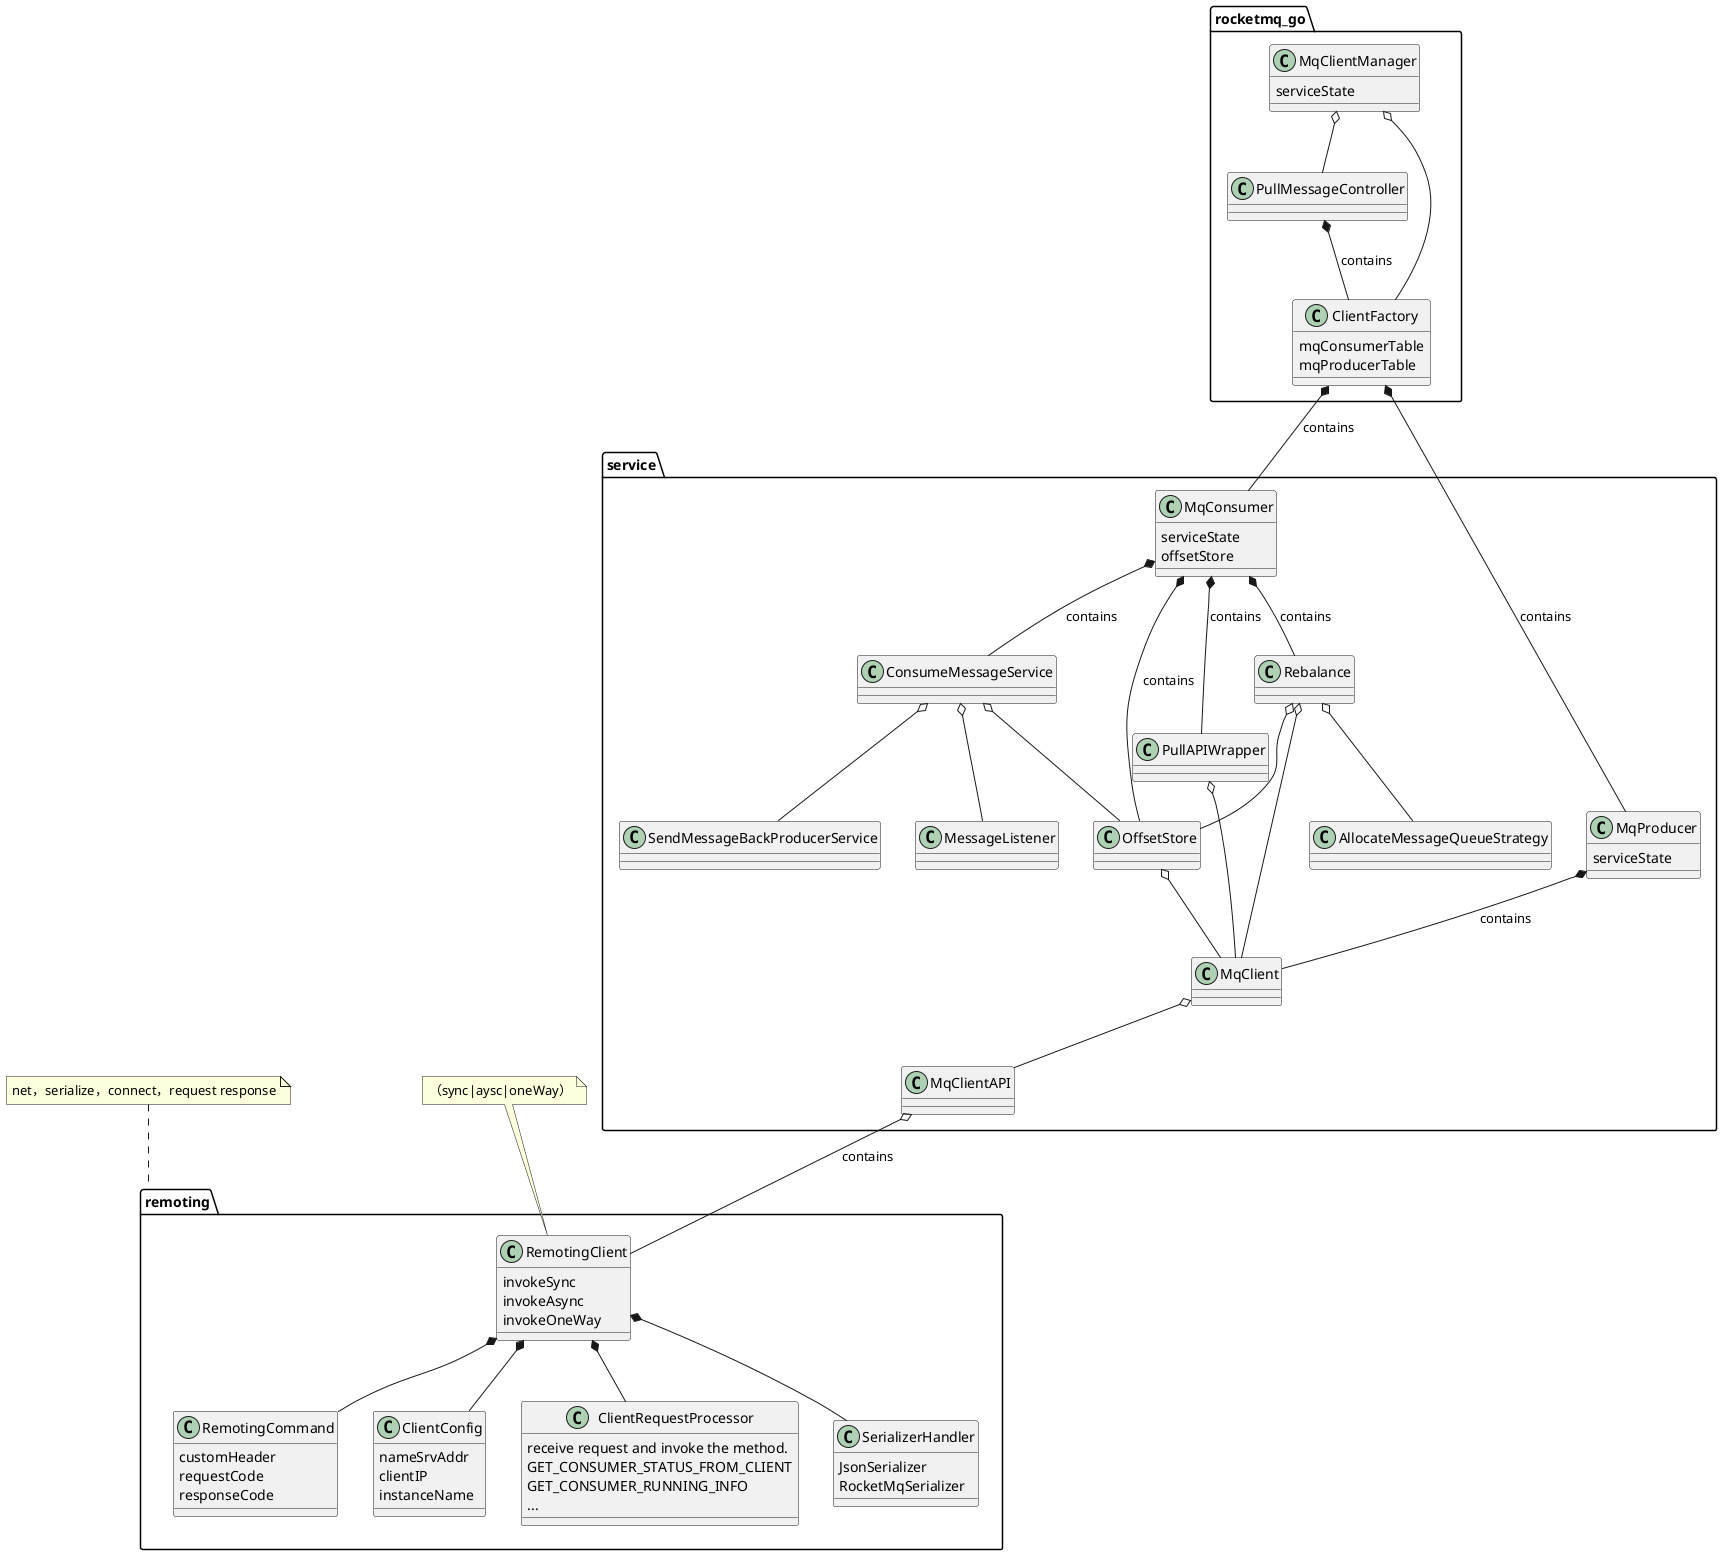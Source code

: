 @startuml


class rocketmq_go.MqClientManager{
serviceState
}
class rocketmq_go.PullMessageController{

}
class service.AllocateMessageQueueStrategy{
}
class rocketmq_go.ClientFactory{
mqConsumerTable
mqProducerTable
}
class service.MqConsumer{
serviceState
offsetStore
}
class service.MqProducer{
serviceState
 }
 class service.MqClient{

 }
 class service.MessageListener{
 }
  class remoting.RemotingClient{
   invokeSync
   invokeAsync
   invokeOneWay
  }
 class remoting.RemotingCommand{
  customHeader
  requestCode
  responseCode
 }
  class remoting.ClientConfig{
   nameSrvAddr
   clientIP
   instanceName
  }
  class remoting.ClientRequestProcessor{
     receive request and invoke the method.
     GET_CONSUMER_STATUS_FROM_CLIENT
     GET_CONSUMER_RUNNING_INFO
     ...
    }
    class remoting.SerializerHandler{
       JsonSerializer
       RocketMqSerializer
    }


namespace service{


rocketmq_go.PullMessageController *-- rocketmq_go.ClientFactory:contains
rocketmq_go.ClientFactory *-- MqProducer:contains
rocketmq_go.ClientFactory *-- MqConsumer:contains
MqProducer *-- service.MqClient :contains
MqConsumer *-- service.PullAPIWrapper : contains
MqConsumer *-- service.OffsetStore : contains
MqConsumer *-- service.Rebalance : contains
MqConsumer *-- service.ConsumeMessageService : contains

}

namespace service{
    MqClientAPI o-- remoting.RemotingClient:contains
    OffsetStore o-- MqClient
    PullAPIWrapper o-- MqClient
    MqClient o-- MqClientAPI
    Rebalance o-- MqClient
    Rebalance o-- OffsetStore
    Rebalance o-- AllocateMessageQueueStrategy
    ConsumeMessageService o-- SendMessageBackProducerService
    ConsumeMessageService o-- OffsetStore
    ConsumeMessageService o-- MessageListener
}

namespace remoting {
  RemotingClient  *-- RemotingCommand
  RemotingClient *-- ClientConfig
    RemotingClient  *-- ClientRequestProcessor
    RemotingClient *-- SerializerHandler


}

namespace rocketmq_go{
    MqClientManager o-- PullMessageController
    MqClientManager o-- ClientFactory
}


note top of remoting.RemotingClient :（sync|aysc|oneWay）
note top of remoting :net，serialize，connect，request response

@enduml